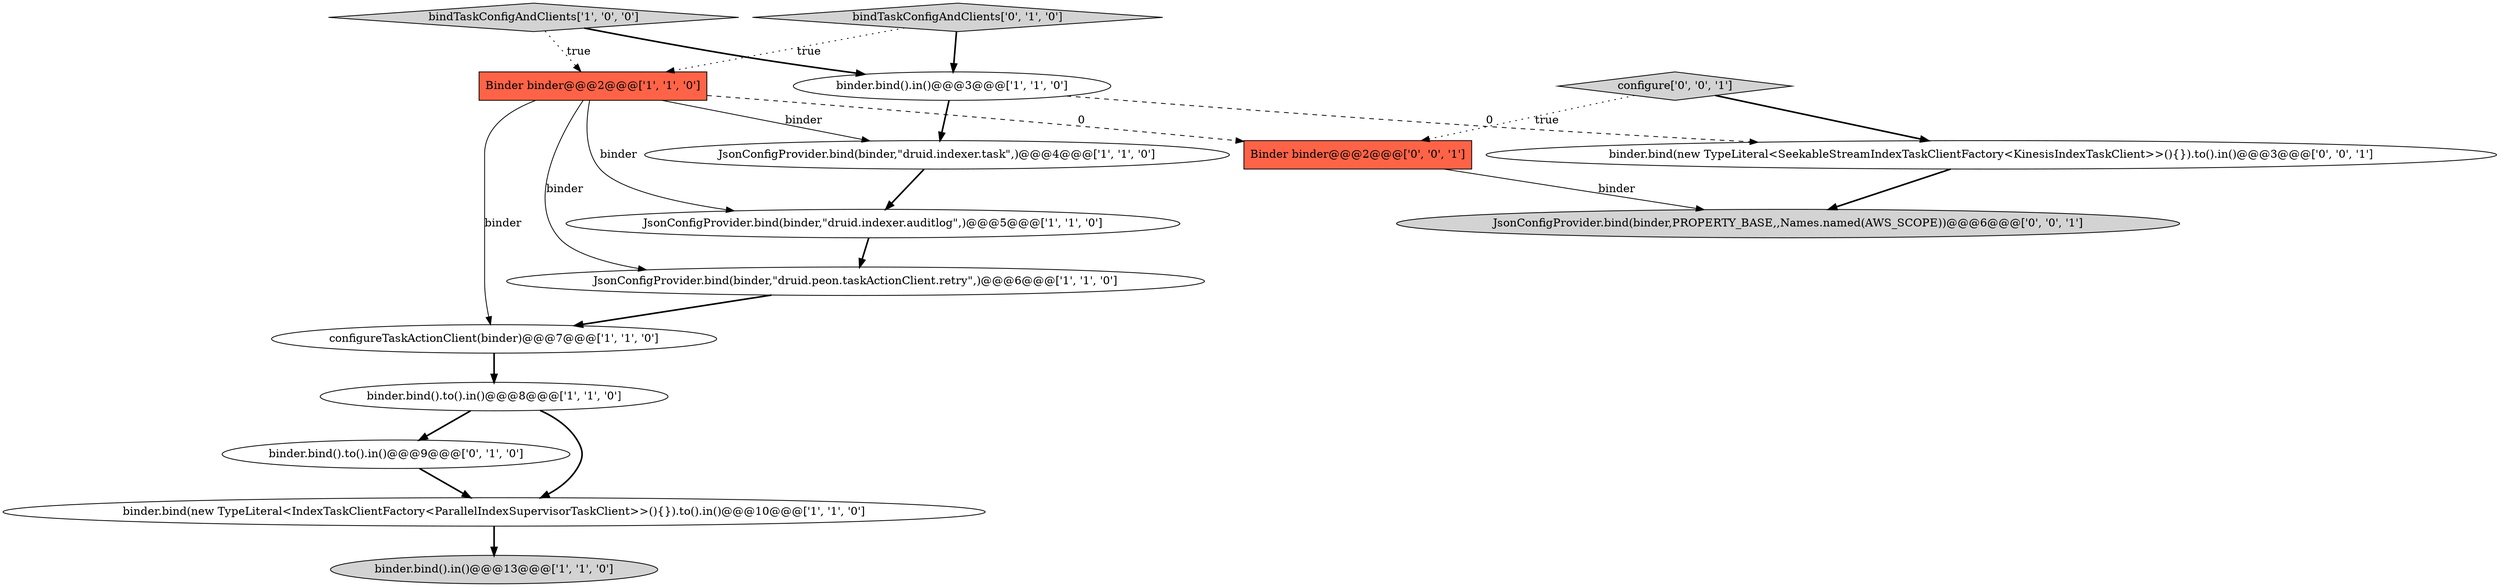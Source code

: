 digraph {
5 [style = filled, label = "binder.bind(new TypeLiteral<IndexTaskClientFactory<ParallelIndexSupervisorTaskClient>>(){}).to().in()@@@10@@@['1', '1', '0']", fillcolor = white, shape = ellipse image = "AAA0AAABBB1BBB"];
11 [style = filled, label = "binder.bind().to().in()@@@9@@@['0', '1', '0']", fillcolor = white, shape = ellipse image = "AAA1AAABBB2BBB"];
4 [style = filled, label = "binder.bind().to().in()@@@8@@@['1', '1', '0']", fillcolor = white, shape = ellipse image = "AAA0AAABBB1BBB"];
13 [style = filled, label = "binder.bind(new TypeLiteral<SeekableStreamIndexTaskClientFactory<KinesisIndexTaskClient>>(){}).to().in()@@@3@@@['0', '0', '1']", fillcolor = white, shape = ellipse image = "AAA0AAABBB3BBB"];
2 [style = filled, label = "Binder binder@@@2@@@['1', '1', '0']", fillcolor = tomato, shape = box image = "AAA0AAABBB1BBB"];
8 [style = filled, label = "bindTaskConfigAndClients['1', '0', '0']", fillcolor = lightgray, shape = diamond image = "AAA0AAABBB1BBB"];
1 [style = filled, label = "JsonConfigProvider.bind(binder,\"druid.peon.taskActionClient.retry\",)@@@6@@@['1', '1', '0']", fillcolor = white, shape = ellipse image = "AAA0AAABBB1BBB"];
9 [style = filled, label = "JsonConfigProvider.bind(binder,\"druid.indexer.task\",)@@@4@@@['1', '1', '0']", fillcolor = white, shape = ellipse image = "AAA0AAABBB1BBB"];
6 [style = filled, label = "binder.bind().in()@@@13@@@['1', '1', '0']", fillcolor = lightgray, shape = ellipse image = "AAA0AAABBB1BBB"];
14 [style = filled, label = "configure['0', '0', '1']", fillcolor = lightgray, shape = diamond image = "AAA0AAABBB3BBB"];
0 [style = filled, label = "JsonConfigProvider.bind(binder,\"druid.indexer.auditlog\",)@@@5@@@['1', '1', '0']", fillcolor = white, shape = ellipse image = "AAA0AAABBB1BBB"];
3 [style = filled, label = "binder.bind().in()@@@3@@@['1', '1', '0']", fillcolor = white, shape = ellipse image = "AAA0AAABBB1BBB"];
7 [style = filled, label = "configureTaskActionClient(binder)@@@7@@@['1', '1', '0']", fillcolor = white, shape = ellipse image = "AAA0AAABBB1BBB"];
12 [style = filled, label = "Binder binder@@@2@@@['0', '0', '1']", fillcolor = tomato, shape = box image = "AAA0AAABBB3BBB"];
10 [style = filled, label = "bindTaskConfigAndClients['0', '1', '0']", fillcolor = lightgray, shape = diamond image = "AAA0AAABBB2BBB"];
15 [style = filled, label = "JsonConfigProvider.bind(binder,PROPERTY_BASE,,Names.named(AWS_SCOPE))@@@6@@@['0', '0', '1']", fillcolor = lightgray, shape = ellipse image = "AAA0AAABBB3BBB"];
2->9 [style = solid, label="binder"];
10->2 [style = dotted, label="true"];
13->15 [style = bold, label=""];
12->15 [style = solid, label="binder"];
4->11 [style = bold, label=""];
4->5 [style = bold, label=""];
2->7 [style = solid, label="binder"];
14->13 [style = bold, label=""];
8->2 [style = dotted, label="true"];
9->0 [style = bold, label=""];
3->13 [style = dashed, label="0"];
14->12 [style = dotted, label="true"];
0->1 [style = bold, label=""];
10->3 [style = bold, label=""];
8->3 [style = bold, label=""];
7->4 [style = bold, label=""];
3->9 [style = bold, label=""];
2->1 [style = solid, label="binder"];
2->0 [style = solid, label="binder"];
1->7 [style = bold, label=""];
5->6 [style = bold, label=""];
11->5 [style = bold, label=""];
2->12 [style = dashed, label="0"];
}
